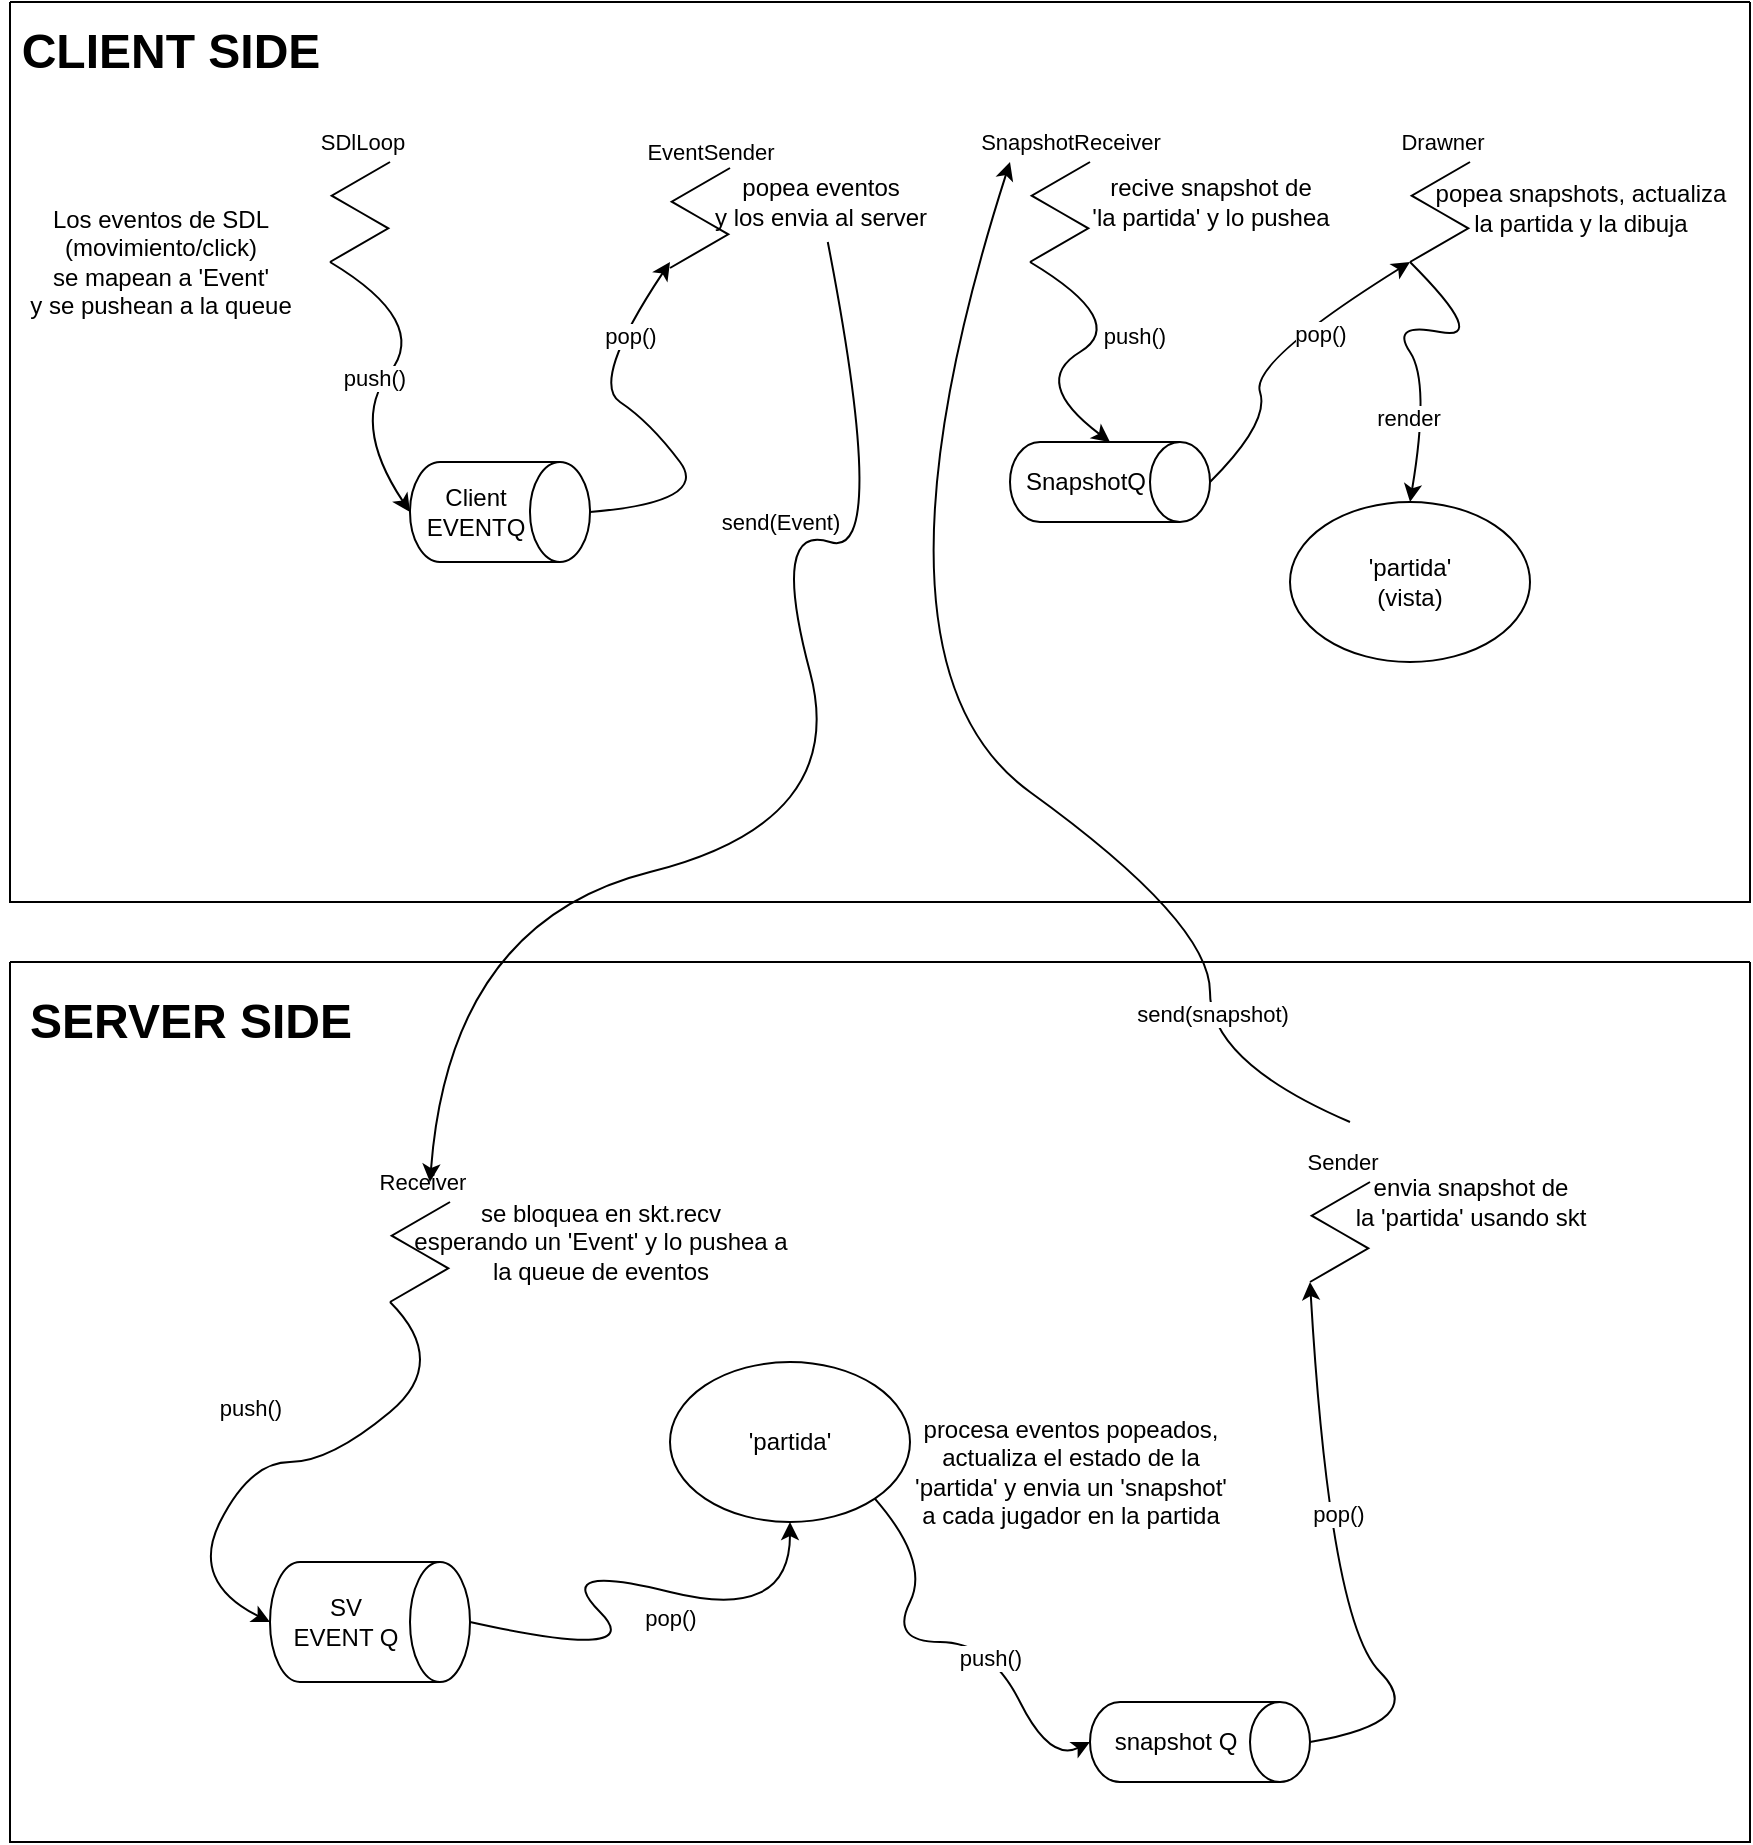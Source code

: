 <mxfile version="21.3.2" type="device">
  <diagram name="Page-1" id="1xztYjKGVHQwdHu0R7lQ">
    <mxGraphModel dx="1134" dy="593" grid="1" gridSize="10" guides="1" tooltips="1" connect="1" arrows="1" fold="1" page="1" pageScale="1" pageWidth="850" pageHeight="1100" math="0" shadow="0">
      <root>
        <mxCell id="0" />
        <mxCell id="1" parent="0" />
        <mxCell id="ZFaLSCLPEiCu3EuXhEuN-10" value="" style="edgeStyle=isometricEdgeStyle;endArrow=none;html=1;rounded=0;" edge="1" parent="1">
          <mxGeometry width="50" height="100" relative="1" as="geometry">
            <mxPoint x="170" y="140" as="sourcePoint" />
            <mxPoint x="200" y="90" as="targetPoint" />
          </mxGeometry>
        </mxCell>
        <mxCell id="ZFaLSCLPEiCu3EuXhEuN-13" value="&lt;div&gt;SDlLoop&lt;/div&gt;" style="edgeLabel;html=1;align=center;verticalAlign=middle;resizable=0;points=[];" vertex="1" connectable="0" parent="ZFaLSCLPEiCu3EuXhEuN-10">
          <mxGeometry x="0.667" y="-1" relative="1" as="geometry">
            <mxPoint y="-19" as="offset" />
          </mxGeometry>
        </mxCell>
        <mxCell id="ZFaLSCLPEiCu3EuXhEuN-11" value="" style="edgeStyle=isometricEdgeStyle;endArrow=none;html=1;rounded=0;" edge="1" parent="1">
          <mxGeometry width="50" height="100" relative="1" as="geometry">
            <mxPoint x="340" y="143" as="sourcePoint" />
            <mxPoint x="370" y="93" as="targetPoint" />
          </mxGeometry>
        </mxCell>
        <mxCell id="ZFaLSCLPEiCu3EuXhEuN-21" value="EventSender" style="edgeLabel;html=1;align=center;verticalAlign=middle;resizable=0;points=[];" vertex="1" connectable="0" parent="ZFaLSCLPEiCu3EuXhEuN-11">
          <mxGeometry x="0.695" relative="1" as="geometry">
            <mxPoint x="3" y="-16" as="offset" />
          </mxGeometry>
        </mxCell>
        <mxCell id="ZFaLSCLPEiCu3EuXhEuN-12" value="" style="edgeStyle=isometricEdgeStyle;endArrow=none;html=1;rounded=0;" edge="1" parent="1">
          <mxGeometry width="50" height="100" relative="1" as="geometry">
            <mxPoint x="520" y="140" as="sourcePoint" />
            <mxPoint x="550" y="90" as="targetPoint" />
          </mxGeometry>
        </mxCell>
        <mxCell id="ZFaLSCLPEiCu3EuXhEuN-25" value="SnapshotReceiver" style="edgeLabel;html=1;align=center;verticalAlign=middle;resizable=0;points=[];" vertex="1" connectable="0" parent="ZFaLSCLPEiCu3EuXhEuN-12">
          <mxGeometry x="0.596" y="-1" relative="1" as="geometry">
            <mxPoint x="7" y="-21" as="offset" />
          </mxGeometry>
        </mxCell>
        <mxCell id="ZFaLSCLPEiCu3EuXhEuN-14" value="&lt;div&gt;Client&lt;br&gt;&lt;/div&gt;&lt;div&gt;EVENTQ&lt;br&gt;&lt;/div&gt;" style="shape=cylinder3;whiteSpace=wrap;html=1;boundedLbl=1;backgroundOutline=1;size=15;direction=south;" vertex="1" parent="1">
          <mxGeometry x="210" y="240" width="90" height="50" as="geometry" />
        </mxCell>
        <mxCell id="ZFaLSCLPEiCu3EuXhEuN-17" value="" style="curved=1;endArrow=classic;html=1;rounded=0;entryX=0.5;entryY=1;entryDx=0;entryDy=0;entryPerimeter=0;" edge="1" parent="1" target="ZFaLSCLPEiCu3EuXhEuN-14">
          <mxGeometry width="50" height="50" relative="1" as="geometry">
            <mxPoint x="170" y="140" as="sourcePoint" />
            <mxPoint x="270" y="180" as="targetPoint" />
            <Array as="points">
              <mxPoint x="220" y="170" />
              <mxPoint x="180" y="220" />
            </Array>
          </mxGeometry>
        </mxCell>
        <mxCell id="ZFaLSCLPEiCu3EuXhEuN-18" value="push()" style="edgeLabel;html=1;align=center;verticalAlign=middle;resizable=0;points=[];" vertex="1" connectable="0" parent="ZFaLSCLPEiCu3EuXhEuN-17">
          <mxGeometry x="0.113" y="-5" relative="1" as="geometry">
            <mxPoint as="offset" />
          </mxGeometry>
        </mxCell>
        <mxCell id="ZFaLSCLPEiCu3EuXhEuN-19" value="&lt;div&gt;Los eventos de SDL &lt;br&gt;&lt;/div&gt;&lt;div&gt;(movimiento/click)&lt;br&gt;&lt;/div&gt;&lt;div&gt;se mapean a &#39;Event&#39;&lt;/div&gt;&lt;div&gt;y se pushean a la queue&lt;br&gt;&lt;/div&gt;" style="text;html=1;align=center;verticalAlign=middle;resizable=0;points=[];autosize=1;strokeColor=none;fillColor=none;" vertex="1" parent="1">
          <mxGeometry x="10" y="105" width="150" height="70" as="geometry" />
        </mxCell>
        <mxCell id="ZFaLSCLPEiCu3EuXhEuN-22" value="" style="curved=1;endArrow=classic;html=1;rounded=0;exitX=0.5;exitY=0;exitDx=0;exitDy=0;exitPerimeter=0;" edge="1" parent="1" source="ZFaLSCLPEiCu3EuXhEuN-14">
          <mxGeometry width="50" height="50" relative="1" as="geometry">
            <mxPoint x="390" y="260" as="sourcePoint" />
            <mxPoint x="340" y="140" as="targetPoint" />
            <Array as="points">
              <mxPoint x="360" y="260" />
              <mxPoint x="330" y="220" />
              <mxPoint x="300" y="200" />
            </Array>
          </mxGeometry>
        </mxCell>
        <mxCell id="ZFaLSCLPEiCu3EuXhEuN-23" value="pop()" style="edgeLabel;html=1;align=center;verticalAlign=middle;resizable=0;points=[];" vertex="1" connectable="0" parent="ZFaLSCLPEiCu3EuXhEuN-22">
          <mxGeometry x="0.29" y="-1" relative="1" as="geometry">
            <mxPoint x="15" y="-25" as="offset" />
          </mxGeometry>
        </mxCell>
        <mxCell id="ZFaLSCLPEiCu3EuXhEuN-26" value="&lt;div&gt;popea eventos&lt;/div&gt;&lt;div&gt;y los envia al server&lt;br&gt;&lt;/div&gt;" style="text;html=1;align=center;verticalAlign=middle;resizable=0;points=[];autosize=1;strokeColor=none;fillColor=none;" vertex="1" parent="1">
          <mxGeometry x="350" y="90" width="130" height="40" as="geometry" />
        </mxCell>
        <mxCell id="ZFaLSCLPEiCu3EuXhEuN-29" value="" style="edgeStyle=isometricEdgeStyle;endArrow=none;html=1;rounded=0;" edge="1" parent="1">
          <mxGeometry width="50" height="100" relative="1" as="geometry">
            <mxPoint x="710" y="140" as="sourcePoint" />
            <mxPoint x="740" y="90" as="targetPoint" />
          </mxGeometry>
        </mxCell>
        <mxCell id="ZFaLSCLPEiCu3EuXhEuN-30" value="&lt;div&gt;Drawner&lt;/div&gt;" style="edgeLabel;html=1;align=center;verticalAlign=middle;resizable=0;points=[];" vertex="1" connectable="0" parent="ZFaLSCLPEiCu3EuXhEuN-29">
          <mxGeometry x="0.667" y="-1" relative="1" as="geometry">
            <mxPoint y="-19" as="offset" />
          </mxGeometry>
        </mxCell>
        <mxCell id="ZFaLSCLPEiCu3EuXhEuN-34" value="" style="curved=1;endArrow=classic;html=1;rounded=0;entryX=0.5;entryY=0;entryDx=0;entryDy=0;" edge="1" parent="1" target="ZFaLSCLPEiCu3EuXhEuN-31">
          <mxGeometry width="50" height="50" relative="1" as="geometry">
            <mxPoint x="710" y="140" as="sourcePoint" />
            <mxPoint x="790" y="200" as="targetPoint" />
            <Array as="points">
              <mxPoint x="750" y="180" />
              <mxPoint x="700" y="170" />
              <mxPoint x="720" y="200" />
            </Array>
          </mxGeometry>
        </mxCell>
        <mxCell id="ZFaLSCLPEiCu3EuXhEuN-35" value="render" style="edgeLabel;html=1;align=center;verticalAlign=middle;resizable=0;points=[];" vertex="1" connectable="0" parent="ZFaLSCLPEiCu3EuXhEuN-34">
          <mxGeometry x="0.591" y="-8" relative="1" as="geometry">
            <mxPoint as="offset" />
          </mxGeometry>
        </mxCell>
        <mxCell id="ZFaLSCLPEiCu3EuXhEuN-38" value="" style="edgeStyle=isometricEdgeStyle;endArrow=none;html=1;rounded=0;" edge="1" parent="1">
          <mxGeometry width="50" height="100" relative="1" as="geometry">
            <mxPoint x="660" y="650" as="sourcePoint" />
            <mxPoint x="690" y="600" as="targetPoint" />
          </mxGeometry>
        </mxCell>
        <mxCell id="ZFaLSCLPEiCu3EuXhEuN-39" value="Sender" style="edgeLabel;html=1;align=center;verticalAlign=middle;resizable=0;points=[];" vertex="1" connectable="0" parent="ZFaLSCLPEiCu3EuXhEuN-38">
          <mxGeometry x="0.667" y="-1" relative="1" as="geometry">
            <mxPoint y="-19" as="offset" />
          </mxGeometry>
        </mxCell>
        <mxCell id="ZFaLSCLPEiCu3EuXhEuN-40" value="" style="edgeStyle=isometricEdgeStyle;endArrow=none;html=1;rounded=0;" edge="1" parent="1">
          <mxGeometry width="50" height="100" relative="1" as="geometry">
            <mxPoint x="200" y="660" as="sourcePoint" />
            <mxPoint x="230" y="610" as="targetPoint" />
          </mxGeometry>
        </mxCell>
        <mxCell id="ZFaLSCLPEiCu3EuXhEuN-41" value="Receiver" style="edgeLabel;html=1;align=center;verticalAlign=middle;resizable=0;points=[];" vertex="1" connectable="0" parent="ZFaLSCLPEiCu3EuXhEuN-40">
          <mxGeometry x="0.667" y="-1" relative="1" as="geometry">
            <mxPoint y="-19" as="offset" />
          </mxGeometry>
        </mxCell>
        <mxCell id="ZFaLSCLPEiCu3EuXhEuN-44" value="" style="swimlane;startSize=0;" vertex="1" parent="1">
          <mxGeometry x="10" y="10" width="870" height="450" as="geometry" />
        </mxCell>
        <mxCell id="ZFaLSCLPEiCu3EuXhEuN-31" value="&lt;div&gt;&#39;partida&#39;&lt;/div&gt;&lt;div&gt;(vista)&lt;br&gt;&lt;/div&gt;" style="ellipse;whiteSpace=wrap;html=1;" vertex="1" parent="ZFaLSCLPEiCu3EuXhEuN-44">
          <mxGeometry x="640" y="250" width="120" height="80" as="geometry" />
        </mxCell>
        <mxCell id="ZFaLSCLPEiCu3EuXhEuN-57" value="SnapshotQ" style="shape=cylinder3;whiteSpace=wrap;html=1;boundedLbl=1;backgroundOutline=1;size=15;direction=south;" vertex="1" parent="ZFaLSCLPEiCu3EuXhEuN-44">
          <mxGeometry x="500" y="220" width="100" height="40" as="geometry" />
        </mxCell>
        <mxCell id="ZFaLSCLPEiCu3EuXhEuN-58" value="" style="curved=1;endArrow=classic;html=1;rounded=0;entryX=0;entryY=0.5;entryDx=0;entryDy=0;entryPerimeter=0;" edge="1" parent="ZFaLSCLPEiCu3EuXhEuN-44" target="ZFaLSCLPEiCu3EuXhEuN-57">
          <mxGeometry width="50" height="50" relative="1" as="geometry">
            <mxPoint x="510" y="130" as="sourcePoint" />
            <mxPoint x="630" y="130" as="targetPoint" />
            <Array as="points">
              <mxPoint x="560" y="160" />
              <mxPoint x="510" y="190" />
            </Array>
          </mxGeometry>
        </mxCell>
        <mxCell id="ZFaLSCLPEiCu3EuXhEuN-59" value="push()" style="edgeLabel;html=1;align=center;verticalAlign=middle;resizable=0;points=[];" vertex="1" connectable="0" parent="ZFaLSCLPEiCu3EuXhEuN-58">
          <mxGeometry x="-0.274" y="7" relative="1" as="geometry">
            <mxPoint as="offset" />
          </mxGeometry>
        </mxCell>
        <mxCell id="ZFaLSCLPEiCu3EuXhEuN-61" value="" style="curved=1;endArrow=classic;html=1;rounded=0;exitX=0.5;exitY=0;exitDx=0;exitDy=0;exitPerimeter=0;" edge="1" parent="ZFaLSCLPEiCu3EuXhEuN-44" source="ZFaLSCLPEiCu3EuXhEuN-57">
          <mxGeometry width="50" height="50" relative="1" as="geometry">
            <mxPoint x="580" y="210" as="sourcePoint" />
            <mxPoint x="700" y="130" as="targetPoint" />
            <Array as="points">
              <mxPoint x="630" y="210" />
              <mxPoint x="620" y="180" />
            </Array>
          </mxGeometry>
        </mxCell>
        <mxCell id="ZFaLSCLPEiCu3EuXhEuN-62" value="pop()" style="edgeLabel;html=1;align=center;verticalAlign=middle;resizable=0;points=[];" vertex="1" connectable="0" parent="ZFaLSCLPEiCu3EuXhEuN-61">
          <mxGeometry x="0.316" y="-6" relative="1" as="geometry">
            <mxPoint as="offset" />
          </mxGeometry>
        </mxCell>
        <mxCell id="ZFaLSCLPEiCu3EuXhEuN-27" value="&lt;div&gt;recive snapshot de&lt;/div&gt;&lt;div&gt;&#39;la partida&#39; y lo pushea&lt;br&gt;&lt;/div&gt;" style="text;html=1;align=center;verticalAlign=middle;resizable=0;points=[];autosize=1;strokeColor=none;fillColor=none;" vertex="1" parent="ZFaLSCLPEiCu3EuXhEuN-44">
          <mxGeometry x="530" y="80" width="140" height="40" as="geometry" />
        </mxCell>
        <mxCell id="ZFaLSCLPEiCu3EuXhEuN-63" value="&lt;div&gt;popea snapshots, actualiza&lt;/div&gt;&lt;div&gt;la partida y la dibuja&lt;br&gt;&lt;/div&gt;" style="text;html=1;align=center;verticalAlign=middle;resizable=0;points=[];autosize=1;strokeColor=none;fillColor=none;" vertex="1" parent="ZFaLSCLPEiCu3EuXhEuN-44">
          <mxGeometry x="700" y="83" width="170" height="40" as="geometry" />
        </mxCell>
        <mxCell id="ZFaLSCLPEiCu3EuXhEuN-24" value="&lt;b&gt;&lt;font style=&quot;font-size: 24px;&quot;&gt;CLIENT SIDE&lt;/font&gt;&lt;/b&gt;" style="text;html=1;align=center;verticalAlign=middle;resizable=0;points=[];autosize=1;strokeColor=none;fillColor=none;" vertex="1" parent="ZFaLSCLPEiCu3EuXhEuN-44">
          <mxGeometry x="-5" y="5" width="170" height="40" as="geometry" />
        </mxCell>
        <mxCell id="ZFaLSCLPEiCu3EuXhEuN-47" value="&lt;div&gt;se bloquea en skt.recv&lt;/div&gt;&lt;div&gt;esperando un &#39;Event&#39; y lo pushea a &lt;br&gt;&lt;/div&gt;&lt;div&gt;la queue de eventos &lt;br&gt;&lt;/div&gt;" style="text;html=1;align=center;verticalAlign=middle;resizable=0;points=[];autosize=1;strokeColor=none;fillColor=none;" vertex="1" parent="1">
          <mxGeometry x="200" y="600" width="210" height="60" as="geometry" />
        </mxCell>
        <mxCell id="ZFaLSCLPEiCu3EuXhEuN-48" value="" style="curved=1;endArrow=classic;html=1;rounded=0;" edge="1" parent="1" source="ZFaLSCLPEiCu3EuXhEuN-26">
          <mxGeometry width="50" height="50" relative="1" as="geometry">
            <mxPoint x="390" y="320" as="sourcePoint" />
            <mxPoint x="220" y="600" as="targetPoint" />
            <Array as="points">
              <mxPoint x="450" y="290" />
              <mxPoint x="390" y="270" />
              <mxPoint x="430" y="420" />
              <mxPoint x="230" y="470" />
            </Array>
          </mxGeometry>
        </mxCell>
        <mxCell id="ZFaLSCLPEiCu3EuXhEuN-49" value="send(Event)" style="edgeLabel;html=1;align=center;verticalAlign=middle;resizable=0;points=[];" vertex="1" connectable="0" parent="ZFaLSCLPEiCu3EuXhEuN-48">
          <mxGeometry x="-0.383" y="-2" relative="1" as="geometry">
            <mxPoint as="offset" />
          </mxGeometry>
        </mxCell>
        <mxCell id="ZFaLSCLPEiCu3EuXhEuN-50" value="&lt;div&gt;SV &lt;br&gt;&lt;/div&gt;&lt;div&gt;EVENT Q&lt;br&gt;&lt;/div&gt;" style="shape=cylinder3;whiteSpace=wrap;html=1;boundedLbl=1;backgroundOutline=1;size=15;direction=south;" vertex="1" parent="1">
          <mxGeometry x="140" y="790" width="100" height="60" as="geometry" />
        </mxCell>
        <mxCell id="ZFaLSCLPEiCu3EuXhEuN-52" value="" style="curved=1;endArrow=classic;html=1;rounded=0;entryX=0.5;entryY=1;entryDx=0;entryDy=0;entryPerimeter=0;" edge="1" parent="1" target="ZFaLSCLPEiCu3EuXhEuN-50">
          <mxGeometry width="50" height="50" relative="1" as="geometry">
            <mxPoint x="200" y="660" as="sourcePoint" />
            <mxPoint x="370" y="410" as="targetPoint" />
            <Array as="points">
              <mxPoint x="230" y="690" />
              <mxPoint x="170" y="740" />
              <mxPoint x="130" y="740" />
              <mxPoint x="100" y="800" />
            </Array>
          </mxGeometry>
        </mxCell>
        <mxCell id="ZFaLSCLPEiCu3EuXhEuN-53" value="push()" style="edgeLabel;html=1;align=center;verticalAlign=middle;resizable=0;points=[];" vertex="1" connectable="0" parent="ZFaLSCLPEiCu3EuXhEuN-52">
          <mxGeometry x="-0.388" y="11" relative="1" as="geometry">
            <mxPoint x="-76" y="-12" as="offset" />
          </mxGeometry>
        </mxCell>
        <mxCell id="ZFaLSCLPEiCu3EuXhEuN-65" value="&lt;div&gt;&#39;partida&#39;&lt;/div&gt;" style="ellipse;whiteSpace=wrap;html=1;" vertex="1" parent="1">
          <mxGeometry x="340" y="690" width="120" height="80" as="geometry" />
        </mxCell>
        <mxCell id="ZFaLSCLPEiCu3EuXhEuN-66" value="" style="curved=1;endArrow=classic;html=1;rounded=0;exitX=0.5;exitY=0;exitDx=0;exitDy=0;exitPerimeter=0;entryX=0.5;entryY=1;entryDx=0;entryDy=0;" edge="1" parent="1" source="ZFaLSCLPEiCu3EuXhEuN-50" target="ZFaLSCLPEiCu3EuXhEuN-65">
          <mxGeometry width="50" height="50" relative="1" as="geometry">
            <mxPoint x="280" y="840" as="sourcePoint" />
            <mxPoint x="330" y="790" as="targetPoint" />
            <Array as="points">
              <mxPoint x="330" y="840" />
              <mxPoint x="280" y="790" />
              <mxPoint x="400" y="820" />
            </Array>
          </mxGeometry>
        </mxCell>
        <mxCell id="ZFaLSCLPEiCu3EuXhEuN-67" value="pop()" style="edgeLabel;html=1;align=center;verticalAlign=middle;resizable=0;points=[];" vertex="1" connectable="0" parent="ZFaLSCLPEiCu3EuXhEuN-66">
          <mxGeometry x="0.354" y="-12" relative="1" as="geometry">
            <mxPoint as="offset" />
          </mxGeometry>
        </mxCell>
        <mxCell id="ZFaLSCLPEiCu3EuXhEuN-68" value="&lt;div&gt;procesa eventos popeados,&lt;/div&gt;&lt;div&gt;actualiza el estado de la &lt;br&gt;&lt;/div&gt;&lt;div&gt;&#39;partida&#39; y envia un &#39;snapshot&#39;&lt;/div&gt;&lt;div&gt;a cada jugador en la partida&lt;br&gt;&lt;/div&gt;" style="text;html=1;align=center;verticalAlign=middle;resizable=0;points=[];autosize=1;strokeColor=none;fillColor=none;" vertex="1" parent="1">
          <mxGeometry x="450" y="710" width="180" height="70" as="geometry" />
        </mxCell>
        <mxCell id="ZFaLSCLPEiCu3EuXhEuN-69" value="snapshot Q" style="shape=cylinder3;whiteSpace=wrap;html=1;boundedLbl=1;backgroundOutline=1;size=15;direction=south;" vertex="1" parent="1">
          <mxGeometry x="550" y="860" width="110" height="40" as="geometry" />
        </mxCell>
        <mxCell id="ZFaLSCLPEiCu3EuXhEuN-70" value="" style="curved=1;endArrow=classic;html=1;rounded=0;exitX=1;exitY=1;exitDx=0;exitDy=0;entryX=0.5;entryY=1;entryDx=0;entryDy=0;entryPerimeter=0;" edge="1" parent="1" source="ZFaLSCLPEiCu3EuXhEuN-65" target="ZFaLSCLPEiCu3EuXhEuN-69">
          <mxGeometry width="50" height="50" relative="1" as="geometry">
            <mxPoint x="450" y="890" as="sourcePoint" />
            <mxPoint x="500" y="840" as="targetPoint" />
            <Array as="points">
              <mxPoint x="470" y="790" />
              <mxPoint x="450" y="830" />
              <mxPoint x="500" y="830" />
              <mxPoint x="530" y="890" />
            </Array>
          </mxGeometry>
        </mxCell>
        <mxCell id="ZFaLSCLPEiCu3EuXhEuN-71" value="push()" style="edgeLabel;html=1;align=center;verticalAlign=middle;resizable=0;points=[];" vertex="1" connectable="0" parent="ZFaLSCLPEiCu3EuXhEuN-70">
          <mxGeometry x="0.282" y="-4" relative="1" as="geometry">
            <mxPoint y="-1" as="offset" />
          </mxGeometry>
        </mxCell>
        <mxCell id="ZFaLSCLPEiCu3EuXhEuN-72" value="" style="curved=1;endArrow=classic;html=1;rounded=0;exitX=0.5;exitY=0;exitDx=0;exitDy=0;exitPerimeter=0;" edge="1" parent="1" source="ZFaLSCLPEiCu3EuXhEuN-69">
          <mxGeometry width="50" height="50" relative="1" as="geometry">
            <mxPoint x="670" y="870" as="sourcePoint" />
            <mxPoint x="660" y="650" as="targetPoint" />
            <Array as="points">
              <mxPoint x="720" y="870" />
              <mxPoint x="670" y="820" />
            </Array>
          </mxGeometry>
        </mxCell>
        <mxCell id="ZFaLSCLPEiCu3EuXhEuN-73" value="pop()" style="edgeLabel;html=1;align=center;verticalAlign=middle;resizable=0;points=[];" vertex="1" connectable="0" parent="ZFaLSCLPEiCu3EuXhEuN-72">
          <mxGeometry x="0.227" y="-7" relative="1" as="geometry">
            <mxPoint as="offset" />
          </mxGeometry>
        </mxCell>
        <mxCell id="ZFaLSCLPEiCu3EuXhEuN-74" value="&lt;div&gt;envia snapshot de &lt;br&gt;&lt;/div&gt;&lt;div&gt;la &#39;partida&#39; usando skt&lt;br&gt;&lt;/div&gt;" style="text;html=1;align=center;verticalAlign=middle;resizable=0;points=[];autosize=1;strokeColor=none;fillColor=none;" vertex="1" parent="1">
          <mxGeometry x="670" y="590" width="140" height="40" as="geometry" />
        </mxCell>
        <mxCell id="ZFaLSCLPEiCu3EuXhEuN-75" value="" style="curved=1;endArrow=classic;html=1;rounded=0;" edge="1" parent="1">
          <mxGeometry width="50" height="50" relative="1" as="geometry">
            <mxPoint x="680" y="570" as="sourcePoint" />
            <mxPoint x="510" y="90" as="targetPoint" />
            <Array as="points">
              <mxPoint x="610" y="540" />
              <mxPoint x="610" y="470" />
              <mxPoint x="430" y="340" />
            </Array>
          </mxGeometry>
        </mxCell>
        <mxCell id="ZFaLSCLPEiCu3EuXhEuN-76" value="send(snapshot)" style="edgeLabel;html=1;align=center;verticalAlign=middle;resizable=0;points=[];" vertex="1" connectable="0" parent="ZFaLSCLPEiCu3EuXhEuN-75">
          <mxGeometry x="-0.169" y="3" relative="1" as="geometry">
            <mxPoint x="96" y="111" as="offset" />
          </mxGeometry>
        </mxCell>
        <mxCell id="ZFaLSCLPEiCu3EuXhEuN-78" value="" style="swimlane;startSize=0;" vertex="1" parent="1">
          <mxGeometry x="10" y="490" width="870" height="440" as="geometry" />
        </mxCell>
        <mxCell id="ZFaLSCLPEiCu3EuXhEuN-37" value="&lt;b&gt;&lt;font style=&quot;font-size: 24px;&quot;&gt;SERVER SIDE&lt;/font&gt;&lt;/b&gt;" style="text;html=1;align=center;verticalAlign=middle;resizable=0;points=[];autosize=1;strokeColor=none;fillColor=none;" vertex="1" parent="ZFaLSCLPEiCu3EuXhEuN-78">
          <mxGeometry y="10" width="180" height="40" as="geometry" />
        </mxCell>
      </root>
    </mxGraphModel>
  </diagram>
</mxfile>
